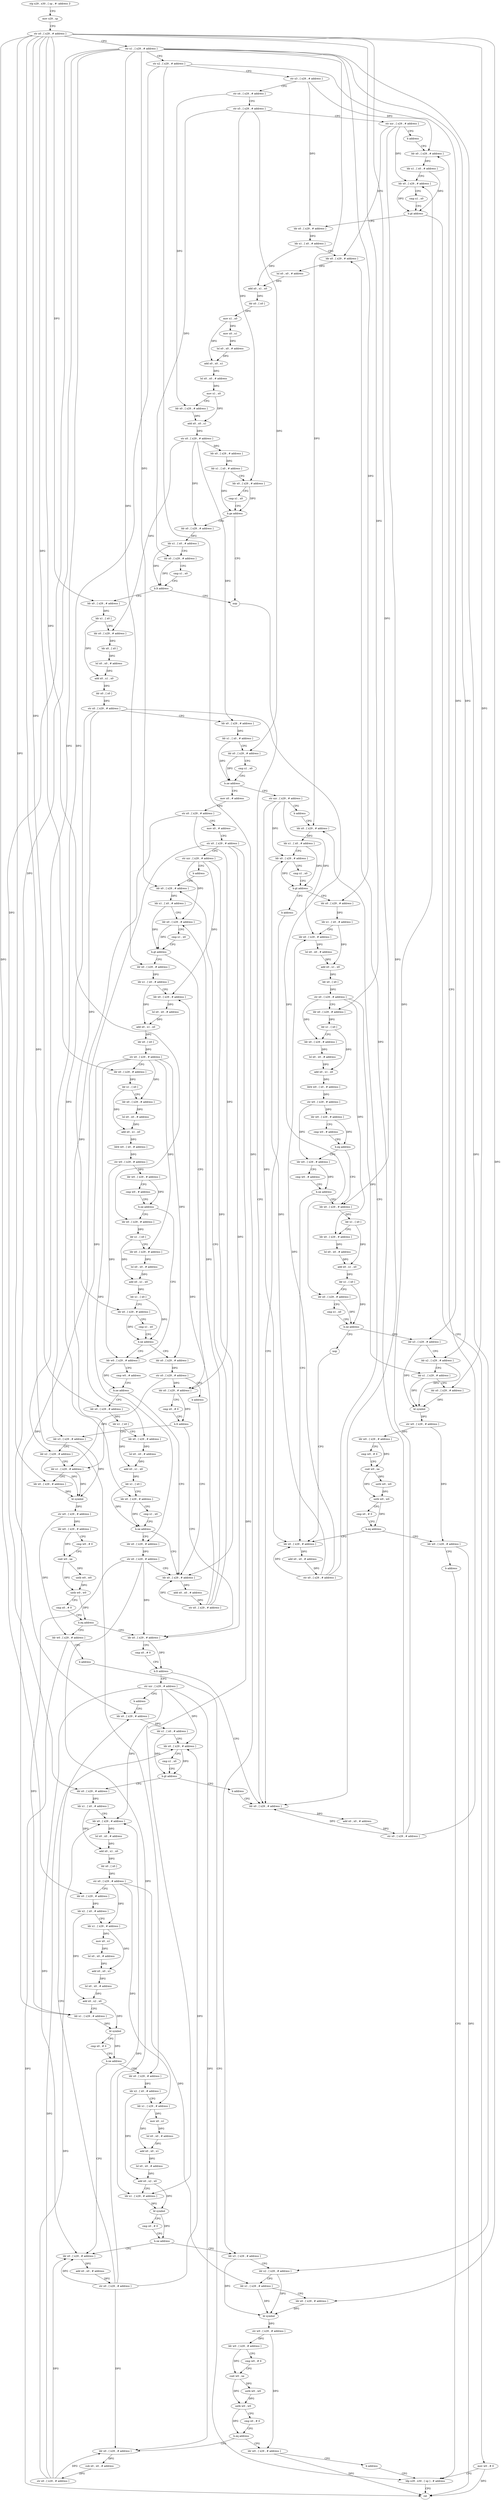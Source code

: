 digraph "func" {
"367880" [label = "stp x29 , x30 , [ sp , #- address ]!" ]
"367884" [label = "mov x29 , sp" ]
"367888" [label = "str x0 , [ x29 , # address ]" ]
"367892" [label = "str x1 , [ x29 , # address ]" ]
"367896" [label = "str x2 , [ x29 , # address ]" ]
"367900" [label = "str x3 , [ x29 , # address ]" ]
"367904" [label = "str x4 , [ x29 , # address ]" ]
"367908" [label = "str x5 , [ x29 , # address ]" ]
"367912" [label = "str xzr , [ x29 , # address ]" ]
"367916" [label = "b address" ]
"368864" [label = "ldr x0 , [ x29 , # address ]" ]
"368868" [label = "ldr x1 , [ x0 , # address ]" ]
"368872" [label = "ldr x0 , [ x29 , # address ]" ]
"368876" [label = "cmp x1 , x0" ]
"368880" [label = "b.gt address" ]
"367920" [label = "ldr x0 , [ x29 , # address ]" ]
"368884" [label = "mov w0 , # 0" ]
"367924" [label = "ldr x1 , [ x0 , # address ]" ]
"367928" [label = "ldr x0 , [ x29 , # address ]" ]
"367932" [label = "lsl x0 , x0 , # address" ]
"367936" [label = "add x0 , x1 , x0" ]
"367940" [label = "ldr x0 , [ x0 ]" ]
"367944" [label = "mov x1 , x0" ]
"367948" [label = "mov x0 , x1" ]
"367952" [label = "lsl x0 , x0 , # address" ]
"367956" [label = "add x0 , x0 , x1" ]
"367960" [label = "lsl x0 , x0 , # address" ]
"367964" [label = "mov x1 , x0" ]
"367968" [label = "ldr x0 , [ x29 , # address ]" ]
"367972" [label = "add x0 , x0 , x1" ]
"367976" [label = "str x0 , [ x29 , # address ]" ]
"367980" [label = "ldr x0 , [ x29 , # address ]" ]
"367984" [label = "ldr x1 , [ x0 , # address ]" ]
"367988" [label = "ldr x0 , [ x29 , # address ]" ]
"367992" [label = "cmp x1 , x0" ]
"367996" [label = "b.ge address" ]
"368848" [label = "nop" ]
"368000" [label = "ldr x0 , [ x29 , # address ]" ]
"368888" [label = "ldp x29 , x30 , [ sp ] , # address" ]
"368852" [label = "ldr x0 , [ x29 , # address ]" ]
"368004" [label = "ldr x1 , [ x0 , # address ]" ]
"368008" [label = "ldr x0 , [ x29 , # address ]" ]
"368012" [label = "cmp x1 , x0" ]
"368016" [label = "b.lt address" ]
"368020" [label = "ldr x0 , [ x29 , # address ]" ]
"368024" [label = "ldr x1 , [ x0 ]" ]
"368028" [label = "ldr x0 , [ x29 , # address ]" ]
"368032" [label = "ldr x0 , [ x0 ]" ]
"368036" [label = "lsl x0 , x0 , # address" ]
"368040" [label = "add x0 , x1 , x0" ]
"368044" [label = "ldr x0 , [ x0 ]" ]
"368048" [label = "str x0 , [ x29 , # address ]" ]
"368052" [label = "ldr x0 , [ x29 , # address ]" ]
"368056" [label = "ldr x1 , [ x0 , # address ]" ]
"368060" [label = "ldr x0 , [ x29 , # address ]" ]
"368064" [label = "cmp x1 , x0" ]
"368068" [label = "b.ne address" ]
"368624" [label = "str xzr , [ x29 , # address ]" ]
"368072" [label = "mov x0 , # address" ]
"368628" [label = "b address" ]
"368824" [label = "ldr x0 , [ x29 , # address ]" ]
"368076" [label = "str x0 , [ x29 , # address ]" ]
"368080" [label = "mov x0 , # address" ]
"368084" [label = "str x0 , [ x29 , # address ]" ]
"368088" [label = "str xzr , [ x29 , # address ]" ]
"368092" [label = "b address" ]
"368280" [label = "ldr x0 , [ x29 , # address ]" ]
"368828" [label = "ldr x1 , [ x0 , # address ]" ]
"368832" [label = "ldr x0 , [ x29 , # address ]" ]
"368836" [label = "cmp x1 , x0" ]
"368840" [label = "b.gt address" ]
"368632" [label = "ldr x0 , [ x29 , # address ]" ]
"368844" [label = "b address" ]
"368284" [label = "ldr x1 , [ x0 , # address ]" ]
"368288" [label = "ldr x0 , [ x29 , # address ]" ]
"368292" [label = "cmp x1 , x0" ]
"368296" [label = "b.gt address" ]
"368096" [label = "ldr x0 , [ x29 , # address ]" ]
"368300" [label = "ldr x0 , [ x29 , # address ]" ]
"368636" [label = "ldr x1 , [ x0 , # address ]" ]
"368640" [label = "ldr x0 , [ x29 , # address ]" ]
"368644" [label = "lsl x0 , x0 , # address" ]
"368648" [label = "add x0 , x1 , x0" ]
"368652" [label = "ldr x0 , [ x0 ]" ]
"368656" [label = "str x0 , [ x29 , # address ]" ]
"368660" [label = "ldr x0 , [ x29 , # address ]" ]
"368664" [label = "ldr x1 , [ x0 ]" ]
"368668" [label = "ldr x0 , [ x29 , # address ]" ]
"368672" [label = "lsl x0 , x0 , # address" ]
"368676" [label = "add x0 , x1 , x0" ]
"368680" [label = "ldrb w0 , [ x0 , # address ]" ]
"368684" [label = "str w0 , [ x29 , # address ]" ]
"368688" [label = "ldr w0 , [ x29 , # address ]" ]
"368692" [label = "cmp w0 , # address" ]
"368696" [label = "b.eq address" ]
"368712" [label = "ldr x0 , [ x29 , # address ]" ]
"368700" [label = "ldr w0 , [ x29 , # address ]" ]
"368100" [label = "ldr x1 , [ x0 , # address ]" ]
"368104" [label = "ldr x0 , [ x29 , # address ]" ]
"368108" [label = "lsl x0 , x0 , # address" ]
"368112" [label = "add x0 , x1 , x0" ]
"368116" [label = "ldr x0 , [ x0 ]" ]
"368120" [label = "str x0 , [ x29 , # address ]" ]
"368124" [label = "ldr x0 , [ x29 , # address ]" ]
"368128" [label = "ldr x1 , [ x0 ]" ]
"368132" [label = "ldr x0 , [ x29 , # address ]" ]
"368136" [label = "lsl x0 , x0 , # address" ]
"368140" [label = "add x0 , x1 , x0" ]
"368144" [label = "ldrb w0 , [ x0 , # address ]" ]
"368148" [label = "str w0 , [ x29 , # address ]" ]
"368152" [label = "ldr w0 , [ x29 , # address ]" ]
"368156" [label = "cmp w0 , # address" ]
"368160" [label = "b.ne address" ]
"368212" [label = "ldr w0 , [ x29 , # address ]" ]
"368164" [label = "ldr x0 , [ x29 , # address ]" ]
"368304" [label = "cmp x0 , # 0" ]
"368308" [label = "b.lt address" ]
"368372" [label = "ldr x0 , [ x29 , # address ]" ]
"368312" [label = "ldr x3 , [ x29 , # address ]" ]
"368716" [label = "ldr x1 , [ x0 ]" ]
"368720" [label = "ldr x0 , [ x29 , # address ]" ]
"368724" [label = "lsl x0 , x0 , # address" ]
"368728" [label = "add x0 , x1 , x0" ]
"368732" [label = "ldr x1 , [ x0 ]" ]
"368736" [label = "ldr x0 , [ x29 , # address ]" ]
"368740" [label = "cmp x1 , x0" ]
"368744" [label = "b.ne address" ]
"368808" [label = "nop" ]
"368748" [label = "ldr x3 , [ x29 , # address ]" ]
"368704" [label = "cmp w0 , # address" ]
"368708" [label = "b.ne address" ]
"368812" [label = "ldr x0 , [ x29 , # address ]" ]
"368856" [label = "add x0 , x0 , # address" ]
"368860" [label = "str x0 , [ x29 , # address ]" ]
"368216" [label = "cmp w0 , # address" ]
"368220" [label = "b.ne address" ]
"368268" [label = "ldr x0 , [ x29 , # address ]" ]
"368224" [label = "ldr x0 , [ x29 , # address ]" ]
"368168" [label = "ldr x1 , [ x0 ]" ]
"368172" [label = "ldr x0 , [ x29 , # address ]" ]
"368176" [label = "lsl x0 , x0 , # address" ]
"368180" [label = "add x0 , x1 , x0" ]
"368184" [label = "ldr x1 , [ x0 ]" ]
"368188" [label = "ldr x0 , [ x29 , # address ]" ]
"368192" [label = "cmp x1 , x0" ]
"368196" [label = "b.ne address" ]
"368200" [label = "ldr x0 , [ x29 , # address ]" ]
"368376" [label = "cmp x0 , # 0" ]
"368380" [label = "b.lt address" ]
"368384" [label = "str xzr , [ x29 , # address ]" ]
"368316" [label = "ldr x2 , [ x29 , # address ]" ]
"368320" [label = "ldr x1 , [ x29 , # address ]" ]
"368324" [label = "ldr x0 , [ x29 , # address ]" ]
"368328" [label = "bl symbol" ]
"368332" [label = "str w0 , [ x29 , # address ]" ]
"368336" [label = "ldr w0 , [ x29 , # address ]" ]
"368340" [label = "cmp w0 , # 0" ]
"368344" [label = "cset w0 , ne" ]
"368348" [label = "uxtb w0 , w0" ]
"368352" [label = "uxtb w0 , w0" ]
"368356" [label = "cmp x0 , # 0" ]
"368360" [label = "b.eq address" ]
"368364" [label = "ldr w0 , [ x29 , # address ]" ]
"368752" [label = "ldr x2 , [ x29 , # address ]" ]
"368756" [label = "ldr x1 , [ x29 , # address ]" ]
"368760" [label = "ldr x0 , [ x29 , # address ]" ]
"368764" [label = "bl symbol" ]
"368768" [label = "str w0 , [ x29 , # address ]" ]
"368772" [label = "ldr w0 , [ x29 , # address ]" ]
"368776" [label = "cmp w0 , # 0" ]
"368780" [label = "cset w0 , ne" ]
"368784" [label = "uxtb w0 , w0" ]
"368788" [label = "uxtb w0 , w0" ]
"368792" [label = "cmp x0 , # 0" ]
"368796" [label = "b.eq address" ]
"368800" [label = "ldr w0 , [ x29 , # address ]" ]
"368816" [label = "add x0 , x0 , # address" ]
"368820" [label = "str x0 , [ x29 , # address ]" ]
"368272" [label = "add x0 , x0 , # address" ]
"368276" [label = "str x0 , [ x29 , # address ]" ]
"368228" [label = "ldr x1 , [ x0 ]" ]
"368232" [label = "ldr x0 , [ x29 , # address ]" ]
"368236" [label = "lsl x0 , x0 , # address" ]
"368240" [label = "add x0 , x1 , x0" ]
"368244" [label = "ldr x1 , [ x0 ]" ]
"368248" [label = "ldr x0 , [ x29 , # address ]" ]
"368252" [label = "cmp x1 , x0" ]
"368256" [label = "b.ne address" ]
"368260" [label = "ldr x0 , [ x29 , # address ]" ]
"368204" [label = "str x0 , [ x29 , # address ]" ]
"368208" [label = "b address" ]
"368388" [label = "b address" ]
"368600" [label = "ldr x0 , [ x29 , # address ]" ]
"368368" [label = "b address" ]
"368804" [label = "b address" ]
"368264" [label = "str x0 , [ x29 , # address ]" ]
"368604" [label = "ldr x1 , [ x0 , # address ]" ]
"368608" [label = "ldr x0 , [ x29 , # address ]" ]
"368612" [label = "cmp x1 , x0" ]
"368616" [label = "b.gt address" ]
"368392" [label = "ldr x0 , [ x29 , # address ]" ]
"368620" [label = "b address" ]
"368892" [label = "ret" ]
"368396" [label = "ldr x1 , [ x0 , # address ]" ]
"368400" [label = "ldr x0 , [ x29 , # address ]" ]
"368404" [label = "lsl x0 , x0 , # address" ]
"368408" [label = "add x0 , x1 , x0" ]
"368412" [label = "ldr x0 , [ x0 ]" ]
"368416" [label = "str x0 , [ x29 , # address ]" ]
"368420" [label = "ldr x0 , [ x29 , # address ]" ]
"368424" [label = "ldr x2 , [ x0 , # address ]" ]
"368428" [label = "ldr x1 , [ x29 , # address ]" ]
"368432" [label = "mov x0 , x1" ]
"368436" [label = "lsl x0 , x0 , # address" ]
"368440" [label = "add x0 , x0 , x1" ]
"368444" [label = "lsl x0 , x0 , # address" ]
"368448" [label = "add x0 , x2 , x0" ]
"368452" [label = "ldr x1 , [ x29 , # address ]" ]
"368456" [label = "bl symbol" ]
"368460" [label = "cmp x0 , # 0" ]
"368464" [label = "b.ne address" ]
"368588" [label = "ldr x0 , [ x29 , # address ]" ]
"368468" [label = "ldr x0 , [ x29 , # address ]" ]
"368592" [label = "add x0 , x0 , # address" ]
"368596" [label = "str x0 , [ x29 , # address ]" ]
"368472" [label = "ldr x2 , [ x0 , # address ]" ]
"368476" [label = "ldr x1 , [ x29 , # address ]" ]
"368480" [label = "mov x0 , x1" ]
"368484" [label = "lsl x0 , x0 , # address" ]
"368488" [label = "add x0 , x0 , x1" ]
"368492" [label = "lsl x0 , x0 , # address" ]
"368496" [label = "add x0 , x2 , x0" ]
"368500" [label = "ldr x1 , [ x29 , # address ]" ]
"368504" [label = "bl symbol" ]
"368508" [label = "cmp x0 , # 0" ]
"368512" [label = "b.ne address" ]
"368516" [label = "ldr x3 , [ x29 , # address ]" ]
"368520" [label = "ldr x2 , [ x29 , # address ]" ]
"368524" [label = "ldr x1 , [ x29 , # address ]" ]
"368528" [label = "ldr x0 , [ x29 , # address ]" ]
"368532" [label = "bl symbol" ]
"368536" [label = "str w0 , [ x29 , # address ]" ]
"368540" [label = "ldr w0 , [ x29 , # address ]" ]
"368544" [label = "cmp w0 , # 0" ]
"368548" [label = "cset w0 , ne" ]
"368552" [label = "uxtb w0 , w0" ]
"368556" [label = "uxtb w0 , w0" ]
"368560" [label = "cmp x0 , # 0" ]
"368564" [label = "b.eq address" ]
"368576" [label = "ldr x0 , [ x29 , # address ]" ]
"368568" [label = "ldr w0 , [ x29 , # address ]" ]
"368580" [label = "sub x0 , x0 , # address" ]
"368584" [label = "str x0 , [ x29 , # address ]" ]
"368572" [label = "b address" ]
"367880" -> "367884" [ label = "CFG" ]
"367884" -> "367888" [ label = "CFG" ]
"367888" -> "367892" [ label = "CFG" ]
"367888" -> "368020" [ label = "DFG" ]
"367888" -> "368660" [ label = "DFG" ]
"367888" -> "368124" [ label = "DFG" ]
"367888" -> "368712" [ label = "DFG" ]
"367888" -> "368164" [ label = "DFG" ]
"367888" -> "368324" [ label = "DFG" ]
"367888" -> "368760" [ label = "DFG" ]
"367888" -> "368224" [ label = "DFG" ]
"367888" -> "368420" [ label = "DFG" ]
"367888" -> "368468" [ label = "DFG" ]
"367888" -> "368528" [ label = "DFG" ]
"367892" -> "367896" [ label = "CFG" ]
"367892" -> "368824" [ label = "DFG" ]
"367892" -> "368280" [ label = "DFG" ]
"367892" -> "368632" [ label = "DFG" ]
"367892" -> "368096" [ label = "DFG" ]
"367892" -> "368316" [ label = "DFG" ]
"367892" -> "368752" [ label = "DFG" ]
"367892" -> "368600" [ label = "DFG" ]
"367892" -> "368392" [ label = "DFG" ]
"367892" -> "368520" [ label = "DFG" ]
"367896" -> "367900" [ label = "CFG" ]
"367896" -> "368312" [ label = "DFG" ]
"367896" -> "368748" [ label = "DFG" ]
"367896" -> "368516" [ label = "DFG" ]
"367900" -> "367904" [ label = "CFG" ]
"367900" -> "368864" [ label = "DFG" ]
"367900" -> "367920" [ label = "DFG" ]
"367904" -> "367908" [ label = "CFG" ]
"367904" -> "367968" [ label = "DFG" ]
"367908" -> "367912" [ label = "CFG" ]
"367908" -> "367988" [ label = "DFG" ]
"367908" -> "368008" [ label = "DFG" ]
"367908" -> "368060" [ label = "DFG" ]
"367912" -> "367916" [ label = "CFG" ]
"367912" -> "368872" [ label = "DFG" ]
"367912" -> "367928" [ label = "DFG" ]
"367912" -> "368852" [ label = "DFG" ]
"367916" -> "368864" [ label = "CFG" ]
"368864" -> "368868" [ label = "DFG" ]
"368868" -> "368872" [ label = "CFG" ]
"368868" -> "368880" [ label = "DFG" ]
"368872" -> "368876" [ label = "CFG" ]
"368872" -> "368880" [ label = "DFG" ]
"368876" -> "368880" [ label = "CFG" ]
"368880" -> "367920" [ label = "CFG" ]
"368880" -> "368884" [ label = "CFG" ]
"367920" -> "367924" [ label = "DFG" ]
"368884" -> "368888" [ label = "CFG" ]
"368884" -> "368892" [ label = "DFG" ]
"367924" -> "367928" [ label = "CFG" ]
"367924" -> "367936" [ label = "DFG" ]
"367928" -> "367932" [ label = "DFG" ]
"367932" -> "367936" [ label = "DFG" ]
"367936" -> "367940" [ label = "DFG" ]
"367940" -> "367944" [ label = "DFG" ]
"367944" -> "367948" [ label = "DFG" ]
"367944" -> "367956" [ label = "DFG" ]
"367948" -> "367952" [ label = "DFG" ]
"367952" -> "367956" [ label = "DFG" ]
"367956" -> "367960" [ label = "DFG" ]
"367960" -> "367964" [ label = "DFG" ]
"367964" -> "367968" [ label = "CFG" ]
"367964" -> "367972" [ label = "DFG" ]
"367968" -> "367972" [ label = "DFG" ]
"367972" -> "367976" [ label = "DFG" ]
"367976" -> "367980" [ label = "DFG" ]
"367976" -> "368000" [ label = "DFG" ]
"367976" -> "368028" [ label = "DFG" ]
"367976" -> "368052" [ label = "DFG" ]
"367980" -> "367984" [ label = "DFG" ]
"367984" -> "367988" [ label = "CFG" ]
"367984" -> "367996" [ label = "DFG" ]
"367988" -> "367992" [ label = "CFG" ]
"367988" -> "367996" [ label = "DFG" ]
"367992" -> "367996" [ label = "CFG" ]
"367996" -> "368848" [ label = "CFG" ]
"367996" -> "368000" [ label = "CFG" ]
"368848" -> "368852" [ label = "CFG" ]
"368000" -> "368004" [ label = "DFG" ]
"368888" -> "368892" [ label = "CFG" ]
"368852" -> "368856" [ label = "DFG" ]
"368004" -> "368008" [ label = "CFG" ]
"368004" -> "368016" [ label = "DFG" ]
"368008" -> "368012" [ label = "CFG" ]
"368008" -> "368016" [ label = "DFG" ]
"368012" -> "368016" [ label = "CFG" ]
"368016" -> "368848" [ label = "CFG" ]
"368016" -> "368020" [ label = "CFG" ]
"368020" -> "368024" [ label = "DFG" ]
"368024" -> "368028" [ label = "CFG" ]
"368024" -> "368040" [ label = "DFG" ]
"368028" -> "368032" [ label = "DFG" ]
"368032" -> "368036" [ label = "DFG" ]
"368036" -> "368040" [ label = "DFG" ]
"368040" -> "368044" [ label = "DFG" ]
"368044" -> "368048" [ label = "DFG" ]
"368048" -> "368052" [ label = "CFG" ]
"368048" -> "368736" [ label = "DFG" ]
"368048" -> "368188" [ label = "DFG" ]
"368048" -> "368248" [ label = "DFG" ]
"368052" -> "368056" [ label = "DFG" ]
"368056" -> "368060" [ label = "CFG" ]
"368056" -> "368068" [ label = "DFG" ]
"368060" -> "368064" [ label = "CFG" ]
"368060" -> "368068" [ label = "DFG" ]
"368064" -> "368068" [ label = "CFG" ]
"368068" -> "368624" [ label = "CFG" ]
"368068" -> "368072" [ label = "CFG" ]
"368624" -> "368628" [ label = "CFG" ]
"368624" -> "368832" [ label = "DFG" ]
"368624" -> "368640" [ label = "DFG" ]
"368624" -> "368812" [ label = "DFG" ]
"368072" -> "368076" [ label = "CFG" ]
"368628" -> "368824" [ label = "CFG" ]
"368824" -> "368828" [ label = "DFG" ]
"368076" -> "368080" [ label = "CFG" ]
"368076" -> "368300" [ label = "DFG" ]
"368076" -> "368320" [ label = "DFG" ]
"368080" -> "368084" [ label = "CFG" ]
"368084" -> "368088" [ label = "CFG" ]
"368084" -> "368372" [ label = "DFG" ]
"368084" -> "368452" [ label = "DFG" ]
"368084" -> "368500" [ label = "DFG" ]
"368088" -> "368092" [ label = "CFG" ]
"368088" -> "368288" [ label = "DFG" ]
"368088" -> "368104" [ label = "DFG" ]
"368088" -> "368268" [ label = "DFG" ]
"368092" -> "368280" [ label = "CFG" ]
"368280" -> "368284" [ label = "DFG" ]
"368828" -> "368832" [ label = "CFG" ]
"368828" -> "368840" [ label = "DFG" ]
"368832" -> "368836" [ label = "CFG" ]
"368832" -> "368840" [ label = "DFG" ]
"368836" -> "368840" [ label = "CFG" ]
"368840" -> "368632" [ label = "CFG" ]
"368840" -> "368844" [ label = "CFG" ]
"368632" -> "368636" [ label = "DFG" ]
"368844" -> "368852" [ label = "CFG" ]
"368284" -> "368288" [ label = "CFG" ]
"368284" -> "368296" [ label = "DFG" ]
"368288" -> "368292" [ label = "CFG" ]
"368288" -> "368296" [ label = "DFG" ]
"368292" -> "368296" [ label = "CFG" ]
"368296" -> "368096" [ label = "CFG" ]
"368296" -> "368300" [ label = "CFG" ]
"368096" -> "368100" [ label = "DFG" ]
"368300" -> "368304" [ label = "CFG" ]
"368300" -> "368308" [ label = "DFG" ]
"368636" -> "368640" [ label = "CFG" ]
"368636" -> "368648" [ label = "DFG" ]
"368640" -> "368644" [ label = "DFG" ]
"368644" -> "368648" [ label = "DFG" ]
"368648" -> "368652" [ label = "DFG" ]
"368652" -> "368656" [ label = "DFG" ]
"368656" -> "368660" [ label = "CFG" ]
"368656" -> "368668" [ label = "DFG" ]
"368656" -> "368720" [ label = "DFG" ]
"368656" -> "368756" [ label = "DFG" ]
"368660" -> "368664" [ label = "DFG" ]
"368664" -> "368668" [ label = "CFG" ]
"368664" -> "368676" [ label = "DFG" ]
"368668" -> "368672" [ label = "DFG" ]
"368672" -> "368676" [ label = "DFG" ]
"368676" -> "368680" [ label = "DFG" ]
"368680" -> "368684" [ label = "DFG" ]
"368684" -> "368688" [ label = "DFG" ]
"368684" -> "368700" [ label = "DFG" ]
"368688" -> "368692" [ label = "CFG" ]
"368688" -> "368696" [ label = "DFG" ]
"368692" -> "368696" [ label = "CFG" ]
"368696" -> "368712" [ label = "CFG" ]
"368696" -> "368700" [ label = "CFG" ]
"368712" -> "368716" [ label = "DFG" ]
"368700" -> "368704" [ label = "CFG" ]
"368700" -> "368708" [ label = "DFG" ]
"368100" -> "368104" [ label = "CFG" ]
"368100" -> "368112" [ label = "DFG" ]
"368104" -> "368108" [ label = "DFG" ]
"368108" -> "368112" [ label = "DFG" ]
"368112" -> "368116" [ label = "DFG" ]
"368116" -> "368120" [ label = "DFG" ]
"368120" -> "368124" [ label = "CFG" ]
"368120" -> "368132" [ label = "DFG" ]
"368120" -> "368172" [ label = "DFG" ]
"368120" -> "368232" [ label = "DFG" ]
"368120" -> "368200" [ label = "DFG" ]
"368120" -> "368260" [ label = "DFG" ]
"368124" -> "368128" [ label = "DFG" ]
"368128" -> "368132" [ label = "CFG" ]
"368128" -> "368140" [ label = "DFG" ]
"368132" -> "368136" [ label = "DFG" ]
"368136" -> "368140" [ label = "DFG" ]
"368140" -> "368144" [ label = "DFG" ]
"368144" -> "368148" [ label = "DFG" ]
"368148" -> "368152" [ label = "DFG" ]
"368148" -> "368212" [ label = "DFG" ]
"368152" -> "368156" [ label = "CFG" ]
"368152" -> "368160" [ label = "DFG" ]
"368156" -> "368160" [ label = "CFG" ]
"368160" -> "368212" [ label = "CFG" ]
"368160" -> "368164" [ label = "CFG" ]
"368212" -> "368216" [ label = "CFG" ]
"368212" -> "368220" [ label = "DFG" ]
"368164" -> "368168" [ label = "DFG" ]
"368304" -> "368308" [ label = "CFG" ]
"368308" -> "368372" [ label = "CFG" ]
"368308" -> "368312" [ label = "CFG" ]
"368372" -> "368376" [ label = "CFG" ]
"368372" -> "368380" [ label = "DFG" ]
"368312" -> "368316" [ label = "CFG" ]
"368312" -> "368328" [ label = "DFG" ]
"368716" -> "368720" [ label = "CFG" ]
"368716" -> "368728" [ label = "DFG" ]
"368720" -> "368724" [ label = "DFG" ]
"368724" -> "368728" [ label = "DFG" ]
"368728" -> "368732" [ label = "DFG" ]
"368732" -> "368736" [ label = "CFG" ]
"368732" -> "368744" [ label = "DFG" ]
"368736" -> "368740" [ label = "CFG" ]
"368736" -> "368744" [ label = "DFG" ]
"368740" -> "368744" [ label = "CFG" ]
"368744" -> "368808" [ label = "CFG" ]
"368744" -> "368748" [ label = "CFG" ]
"368808" -> "368812" [ label = "CFG" ]
"368748" -> "368752" [ label = "CFG" ]
"368748" -> "368764" [ label = "DFG" ]
"368704" -> "368708" [ label = "CFG" ]
"368708" -> "368812" [ label = "CFG" ]
"368708" -> "368712" [ label = "CFG" ]
"368812" -> "368816" [ label = "DFG" ]
"368856" -> "368860" [ label = "DFG" ]
"368860" -> "368864" [ label = "CFG" ]
"368860" -> "368872" [ label = "DFG" ]
"368860" -> "367928" [ label = "DFG" ]
"368860" -> "368852" [ label = "DFG" ]
"368216" -> "368220" [ label = "CFG" ]
"368220" -> "368268" [ label = "CFG" ]
"368220" -> "368224" [ label = "CFG" ]
"368268" -> "368272" [ label = "DFG" ]
"368224" -> "368228" [ label = "DFG" ]
"368168" -> "368172" [ label = "CFG" ]
"368168" -> "368180" [ label = "DFG" ]
"368172" -> "368176" [ label = "DFG" ]
"368176" -> "368180" [ label = "DFG" ]
"368180" -> "368184" [ label = "DFG" ]
"368184" -> "368188" [ label = "CFG" ]
"368184" -> "368196" [ label = "DFG" ]
"368188" -> "368192" [ label = "CFG" ]
"368188" -> "368196" [ label = "DFG" ]
"368192" -> "368196" [ label = "CFG" ]
"368196" -> "368212" [ label = "CFG" ]
"368196" -> "368200" [ label = "CFG" ]
"368200" -> "368204" [ label = "DFG" ]
"368376" -> "368380" [ label = "CFG" ]
"368380" -> "368852" [ label = "CFG" ]
"368380" -> "368384" [ label = "CFG" ]
"368384" -> "368388" [ label = "CFG" ]
"368384" -> "368608" [ label = "DFG" ]
"368384" -> "368400" [ label = "DFG" ]
"368384" -> "368588" [ label = "DFG" ]
"368384" -> "368576" [ label = "DFG" ]
"368316" -> "368320" [ label = "CFG" ]
"368316" -> "368328" [ label = "DFG" ]
"368320" -> "368324" [ label = "CFG" ]
"368320" -> "368328" [ label = "DFG" ]
"368324" -> "368328" [ label = "DFG" ]
"368328" -> "368332" [ label = "DFG" ]
"368332" -> "368336" [ label = "DFG" ]
"368332" -> "368364" [ label = "DFG" ]
"368336" -> "368340" [ label = "CFG" ]
"368336" -> "368344" [ label = "DFG" ]
"368340" -> "368344" [ label = "CFG" ]
"368344" -> "368348" [ label = "DFG" ]
"368344" -> "368352" [ label = "DFG" ]
"368348" -> "368352" [ label = "DFG" ]
"368352" -> "368356" [ label = "CFG" ]
"368352" -> "368360" [ label = "DFG" ]
"368356" -> "368360" [ label = "CFG" ]
"368360" -> "368372" [ label = "CFG" ]
"368360" -> "368364" [ label = "CFG" ]
"368364" -> "368368" [ label = "CFG" ]
"368364" -> "368892" [ label = "DFG" ]
"368752" -> "368756" [ label = "CFG" ]
"368752" -> "368764" [ label = "DFG" ]
"368756" -> "368760" [ label = "CFG" ]
"368756" -> "368764" [ label = "DFG" ]
"368760" -> "368764" [ label = "DFG" ]
"368764" -> "368768" [ label = "DFG" ]
"368768" -> "368772" [ label = "DFG" ]
"368768" -> "368800" [ label = "DFG" ]
"368772" -> "368776" [ label = "CFG" ]
"368772" -> "368780" [ label = "DFG" ]
"368776" -> "368780" [ label = "CFG" ]
"368780" -> "368784" [ label = "DFG" ]
"368780" -> "368788" [ label = "DFG" ]
"368784" -> "368788" [ label = "DFG" ]
"368788" -> "368792" [ label = "CFG" ]
"368788" -> "368796" [ label = "DFG" ]
"368792" -> "368796" [ label = "CFG" ]
"368796" -> "368812" [ label = "CFG" ]
"368796" -> "368800" [ label = "CFG" ]
"368800" -> "368804" [ label = "CFG" ]
"368800" -> "368892" [ label = "DFG" ]
"368816" -> "368820" [ label = "DFG" ]
"368820" -> "368824" [ label = "CFG" ]
"368820" -> "368832" [ label = "DFG" ]
"368820" -> "368640" [ label = "DFG" ]
"368820" -> "368812" [ label = "DFG" ]
"368272" -> "368276" [ label = "DFG" ]
"368276" -> "368280" [ label = "CFG" ]
"368276" -> "368288" [ label = "DFG" ]
"368276" -> "368104" [ label = "DFG" ]
"368276" -> "368268" [ label = "DFG" ]
"368228" -> "368232" [ label = "CFG" ]
"368228" -> "368240" [ label = "DFG" ]
"368232" -> "368236" [ label = "DFG" ]
"368236" -> "368240" [ label = "DFG" ]
"368240" -> "368244" [ label = "DFG" ]
"368244" -> "368248" [ label = "CFG" ]
"368244" -> "368256" [ label = "DFG" ]
"368248" -> "368252" [ label = "CFG" ]
"368248" -> "368256" [ label = "DFG" ]
"368252" -> "368256" [ label = "CFG" ]
"368256" -> "368268" [ label = "CFG" ]
"368256" -> "368260" [ label = "CFG" ]
"368260" -> "368264" [ label = "DFG" ]
"368204" -> "368208" [ label = "CFG" ]
"368204" -> "368300" [ label = "DFG" ]
"368204" -> "368320" [ label = "DFG" ]
"368208" -> "368268" [ label = "CFG" ]
"368388" -> "368600" [ label = "CFG" ]
"368600" -> "368604" [ label = "DFG" ]
"368368" -> "368888" [ label = "CFG" ]
"368804" -> "368888" [ label = "CFG" ]
"368264" -> "368268" [ label = "CFG" ]
"368264" -> "368372" [ label = "DFG" ]
"368264" -> "368452" [ label = "DFG" ]
"368264" -> "368500" [ label = "DFG" ]
"368604" -> "368608" [ label = "CFG" ]
"368604" -> "368616" [ label = "DFG" ]
"368608" -> "368612" [ label = "CFG" ]
"368608" -> "368616" [ label = "DFG" ]
"368612" -> "368616" [ label = "CFG" ]
"368616" -> "368392" [ label = "CFG" ]
"368616" -> "368620" [ label = "CFG" ]
"368392" -> "368396" [ label = "DFG" ]
"368620" -> "368852" [ label = "CFG" ]
"368396" -> "368400" [ label = "CFG" ]
"368396" -> "368408" [ label = "DFG" ]
"368400" -> "368404" [ label = "DFG" ]
"368404" -> "368408" [ label = "DFG" ]
"368408" -> "368412" [ label = "DFG" ]
"368412" -> "368416" [ label = "DFG" ]
"368416" -> "368420" [ label = "CFG" ]
"368416" -> "368428" [ label = "DFG" ]
"368416" -> "368476" [ label = "DFG" ]
"368416" -> "368524" [ label = "DFG" ]
"368420" -> "368424" [ label = "DFG" ]
"368424" -> "368428" [ label = "CFG" ]
"368424" -> "368448" [ label = "DFG" ]
"368428" -> "368432" [ label = "DFG" ]
"368428" -> "368440" [ label = "DFG" ]
"368432" -> "368436" [ label = "DFG" ]
"368436" -> "368440" [ label = "DFG" ]
"368440" -> "368444" [ label = "DFG" ]
"368444" -> "368448" [ label = "DFG" ]
"368448" -> "368452" [ label = "CFG" ]
"368448" -> "368456" [ label = "DFG" ]
"368452" -> "368456" [ label = "DFG" ]
"368456" -> "368460" [ label = "CFG" ]
"368456" -> "368464" [ label = "DFG" ]
"368460" -> "368464" [ label = "CFG" ]
"368464" -> "368588" [ label = "CFG" ]
"368464" -> "368468" [ label = "CFG" ]
"368588" -> "368592" [ label = "DFG" ]
"368468" -> "368472" [ label = "DFG" ]
"368592" -> "368596" [ label = "DFG" ]
"368596" -> "368600" [ label = "CFG" ]
"368596" -> "368608" [ label = "DFG" ]
"368596" -> "368400" [ label = "DFG" ]
"368596" -> "368588" [ label = "DFG" ]
"368596" -> "368576" [ label = "DFG" ]
"368472" -> "368476" [ label = "CFG" ]
"368472" -> "368496" [ label = "DFG" ]
"368476" -> "368480" [ label = "DFG" ]
"368476" -> "368488" [ label = "DFG" ]
"368480" -> "368484" [ label = "DFG" ]
"368484" -> "368488" [ label = "DFG" ]
"368488" -> "368492" [ label = "DFG" ]
"368492" -> "368496" [ label = "DFG" ]
"368496" -> "368500" [ label = "CFG" ]
"368496" -> "368504" [ label = "DFG" ]
"368500" -> "368504" [ label = "DFG" ]
"368504" -> "368508" [ label = "CFG" ]
"368504" -> "368512" [ label = "DFG" ]
"368508" -> "368512" [ label = "CFG" ]
"368512" -> "368588" [ label = "CFG" ]
"368512" -> "368516" [ label = "CFG" ]
"368516" -> "368520" [ label = "CFG" ]
"368516" -> "368532" [ label = "DFG" ]
"368520" -> "368524" [ label = "CFG" ]
"368520" -> "368532" [ label = "DFG" ]
"368524" -> "368528" [ label = "CFG" ]
"368524" -> "368532" [ label = "DFG" ]
"368528" -> "368532" [ label = "DFG" ]
"368532" -> "368536" [ label = "DFG" ]
"368536" -> "368540" [ label = "DFG" ]
"368536" -> "368568" [ label = "DFG" ]
"368540" -> "368544" [ label = "CFG" ]
"368540" -> "368548" [ label = "DFG" ]
"368544" -> "368548" [ label = "CFG" ]
"368548" -> "368552" [ label = "DFG" ]
"368548" -> "368556" [ label = "DFG" ]
"368552" -> "368556" [ label = "DFG" ]
"368556" -> "368560" [ label = "CFG" ]
"368556" -> "368564" [ label = "DFG" ]
"368560" -> "368564" [ label = "CFG" ]
"368564" -> "368576" [ label = "CFG" ]
"368564" -> "368568" [ label = "CFG" ]
"368576" -> "368580" [ label = "DFG" ]
"368568" -> "368572" [ label = "CFG" ]
"368568" -> "368892" [ label = "DFG" ]
"368580" -> "368584" [ label = "DFG" ]
"368584" -> "368588" [ label = "DFG" ]
"368584" -> "368608" [ label = "DFG" ]
"368584" -> "368400" [ label = "DFG" ]
"368584" -> "368576" [ label = "DFG" ]
"368572" -> "368888" [ label = "CFG" ]
}
